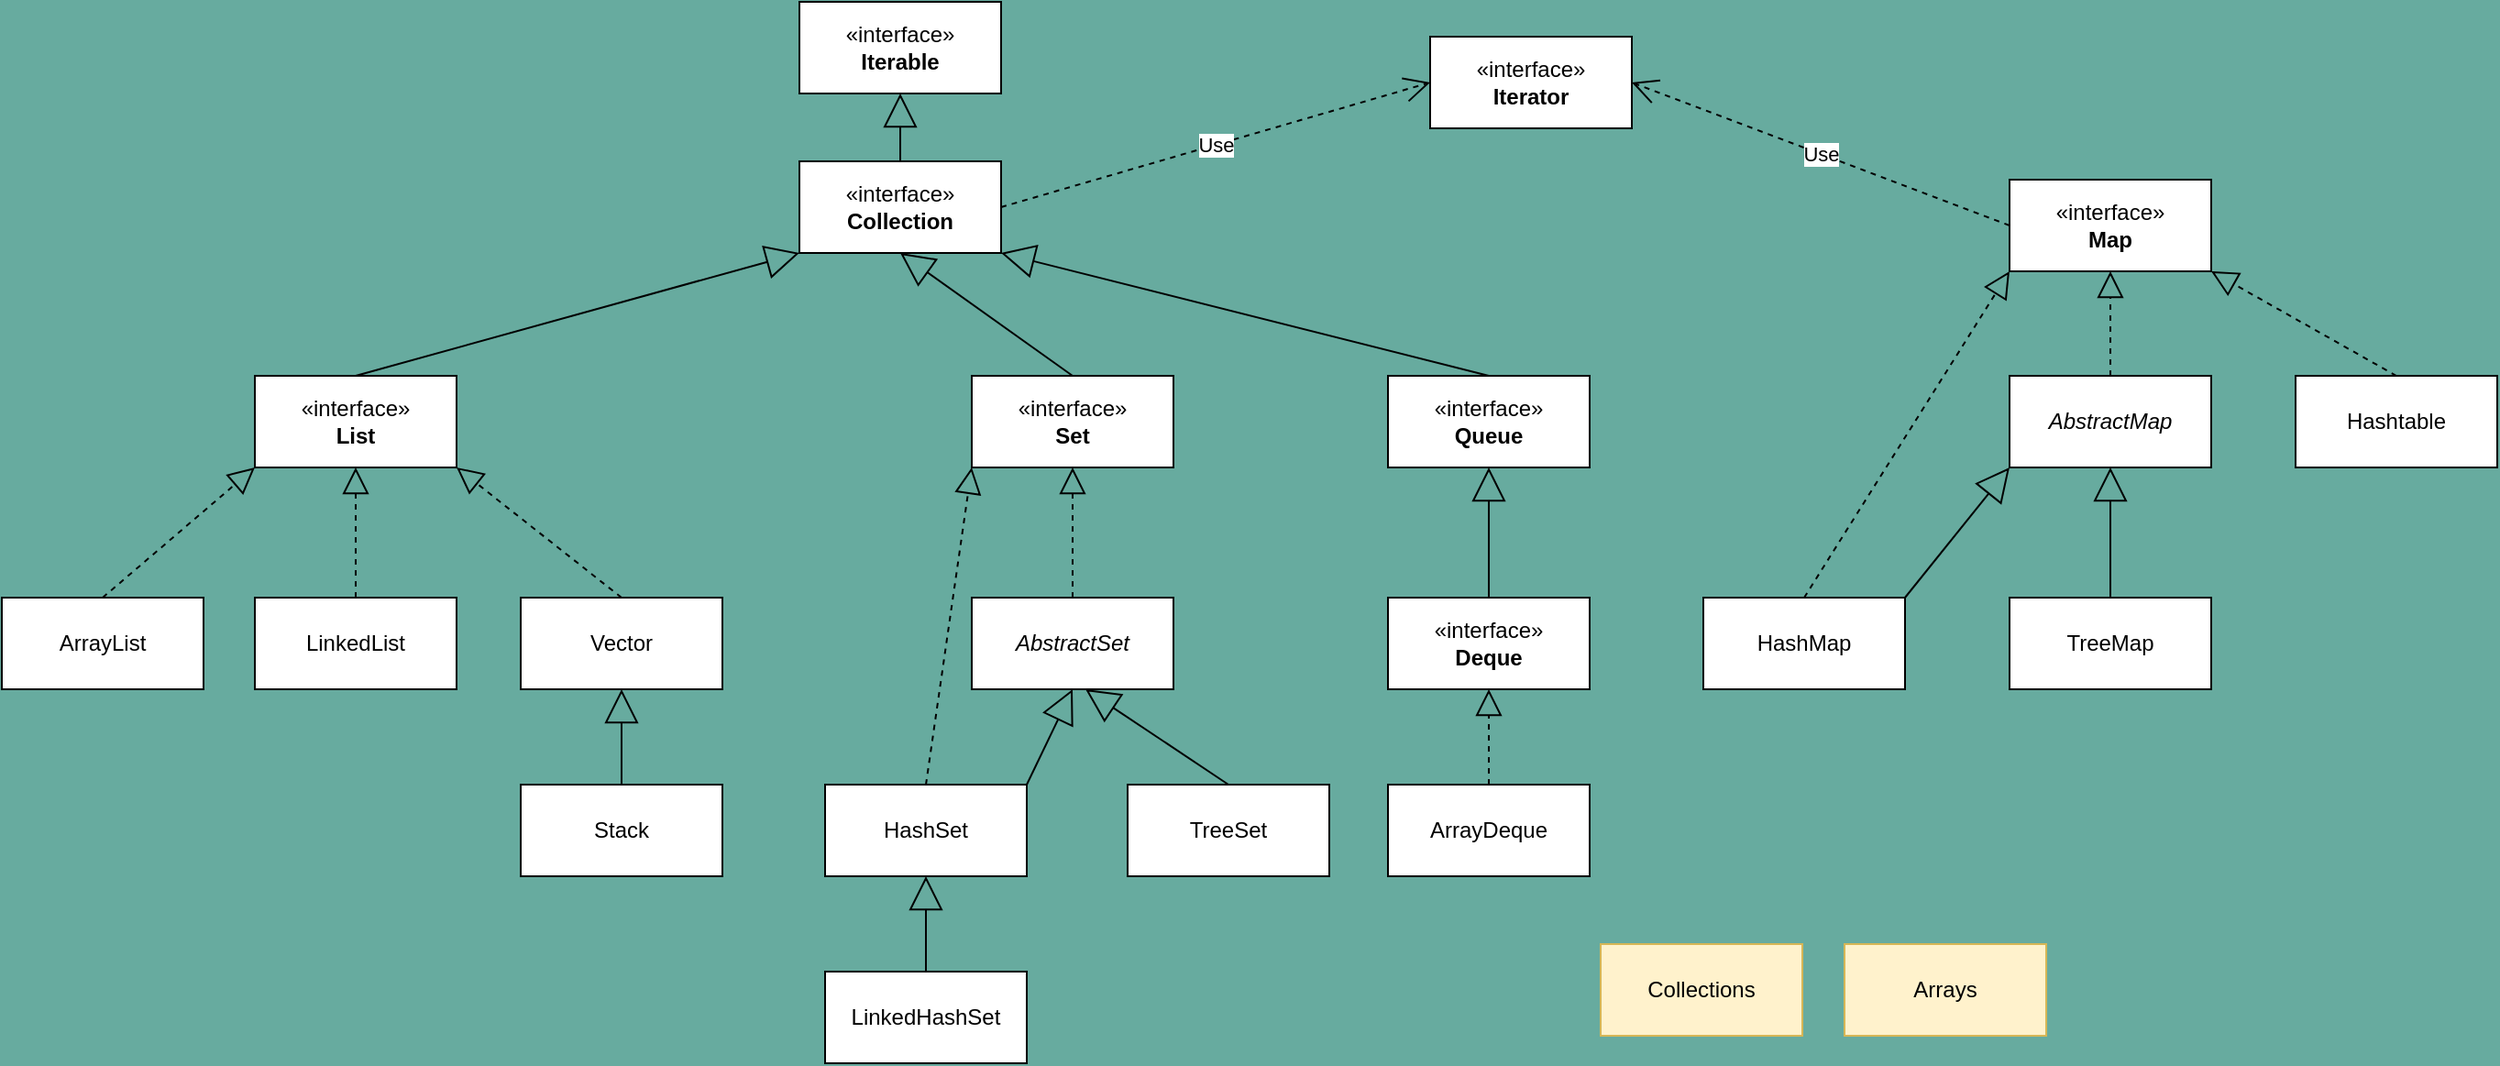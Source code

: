 <mxfile version="22.0.8" type="github">
  <diagram name="第 1 页" id="_yoRdVO-M5kAb3ZGSdLg">
    <mxGraphModel dx="1050" dy="542" grid="0" gridSize="10" guides="1" tooltips="1" connect="1" arrows="1" fold="1" page="1" pageScale="1" pageWidth="827" pageHeight="1169" background="#67AB9F" math="0" shadow="0">
      <root>
        <mxCell id="0" />
        <mxCell id="1" parent="0" />
        <mxCell id="j6J67cVJdbYCxP4RGrpl-1" value="«interface»&lt;br&gt;&lt;b&gt;Iterable&lt;/b&gt;" style="html=1;whiteSpace=wrap;" parent="1" vertex="1">
          <mxGeometry x="447" y="49" width="110" height="50" as="geometry" />
        </mxCell>
        <mxCell id="j6J67cVJdbYCxP4RGrpl-2" value="«interface»&lt;br&gt;&lt;b&gt;Collection&lt;/b&gt;" style="html=1;whiteSpace=wrap;" parent="1" vertex="1">
          <mxGeometry x="447" y="136" width="110" height="50" as="geometry" />
        </mxCell>
        <mxCell id="j6J67cVJdbYCxP4RGrpl-3" value="«interface»&lt;br&gt;&lt;b&gt;Iterator&lt;/b&gt;" style="html=1;whiteSpace=wrap;" parent="1" vertex="1">
          <mxGeometry x="791" y="68" width="110" height="50" as="geometry" />
        </mxCell>
        <mxCell id="j6J67cVJdbYCxP4RGrpl-4" value="«interface»&lt;br&gt;&lt;b&gt;List&lt;/b&gt;" style="html=1;whiteSpace=wrap;" parent="1" vertex="1">
          <mxGeometry x="150" y="253" width="110" height="50" as="geometry" />
        </mxCell>
        <mxCell id="j6J67cVJdbYCxP4RGrpl-5" value="«interface»&lt;br&gt;&lt;b&gt;Set&lt;/b&gt;" style="html=1;whiteSpace=wrap;" parent="1" vertex="1">
          <mxGeometry x="541" y="253" width="110" height="50" as="geometry" />
        </mxCell>
        <mxCell id="j6J67cVJdbYCxP4RGrpl-6" value="ArrayList" style="html=1;whiteSpace=wrap;" parent="1" vertex="1">
          <mxGeometry x="12" y="374" width="110" height="50" as="geometry" />
        </mxCell>
        <mxCell id="j6J67cVJdbYCxP4RGrpl-7" value="LinkedList" style="html=1;whiteSpace=wrap;" parent="1" vertex="1">
          <mxGeometry x="150" y="374" width="110" height="50" as="geometry" />
        </mxCell>
        <mxCell id="j6J67cVJdbYCxP4RGrpl-9" value="" style="endArrow=block;dashed=1;endFill=0;endSize=12;html=1;rounded=0;exitX=0.5;exitY=0;exitDx=0;exitDy=0;entryX=0;entryY=1;entryDx=0;entryDy=0;" parent="1" source="j6J67cVJdbYCxP4RGrpl-6" target="j6J67cVJdbYCxP4RGrpl-4" edge="1">
          <mxGeometry width="160" relative="1" as="geometry">
            <mxPoint x="438" y="289" as="sourcePoint" />
            <mxPoint x="598" y="289" as="targetPoint" />
          </mxGeometry>
        </mxCell>
        <mxCell id="j6J67cVJdbYCxP4RGrpl-10" value="" style="endArrow=block;dashed=1;endFill=0;endSize=12;html=1;rounded=0;exitX=0.5;exitY=0;exitDx=0;exitDy=0;entryX=0.5;entryY=1;entryDx=0;entryDy=0;" parent="1" source="j6J67cVJdbYCxP4RGrpl-7" target="j6J67cVJdbYCxP4RGrpl-4" edge="1">
          <mxGeometry width="160" relative="1" as="geometry">
            <mxPoint x="101" y="384" as="sourcePoint" />
            <mxPoint x="206" y="304" as="targetPoint" />
          </mxGeometry>
        </mxCell>
        <mxCell id="j6J67cVJdbYCxP4RGrpl-11" value="" style="endArrow=block;endSize=16;endFill=0;html=1;rounded=0;exitX=0.5;exitY=0;exitDx=0;exitDy=0;entryX=0;entryY=1;entryDx=0;entryDy=0;" parent="1" source="j6J67cVJdbYCxP4RGrpl-4" target="j6J67cVJdbYCxP4RGrpl-2" edge="1">
          <mxGeometry width="160" relative="1" as="geometry">
            <mxPoint x="438" y="289" as="sourcePoint" />
            <mxPoint x="598" y="289" as="targetPoint" />
          </mxGeometry>
        </mxCell>
        <mxCell id="j6J67cVJdbYCxP4RGrpl-12" value="" style="endArrow=block;endSize=16;endFill=0;html=1;rounded=0;exitX=0.5;exitY=0;exitDx=0;exitDy=0;entryX=0.5;entryY=1;entryDx=0;entryDy=0;" parent="1" source="j6J67cVJdbYCxP4RGrpl-2" target="j6J67cVJdbYCxP4RGrpl-1" edge="1">
          <mxGeometry width="160" relative="1" as="geometry">
            <mxPoint x="249" y="263" as="sourcePoint" />
            <mxPoint x="387" y="210" as="targetPoint" />
          </mxGeometry>
        </mxCell>
        <mxCell id="j6J67cVJdbYCxP4RGrpl-13" value="" style="endArrow=block;endSize=16;endFill=0;html=1;rounded=0;exitX=0.5;exitY=0;exitDx=0;exitDy=0;entryX=0.5;entryY=1;entryDx=0;entryDy=0;" parent="1" source="j6J67cVJdbYCxP4RGrpl-5" target="j6J67cVJdbYCxP4RGrpl-2" edge="1">
          <mxGeometry width="160" relative="1" as="geometry">
            <mxPoint x="249" y="263" as="sourcePoint" />
            <mxPoint x="387" y="210" as="targetPoint" />
          </mxGeometry>
        </mxCell>
        <mxCell id="j6J67cVJdbYCxP4RGrpl-14" value="Use" style="endArrow=open;endSize=12;dashed=1;html=1;rounded=0;exitX=1;exitY=0.5;exitDx=0;exitDy=0;entryX=0;entryY=0.5;entryDx=0;entryDy=0;" parent="1" source="j6J67cVJdbYCxP4RGrpl-2" target="j6J67cVJdbYCxP4RGrpl-3" edge="1">
          <mxGeometry width="160" relative="1" as="geometry">
            <mxPoint x="438" y="289" as="sourcePoint" />
            <mxPoint x="598" y="289" as="targetPoint" />
          </mxGeometry>
        </mxCell>
        <mxCell id="j6J67cVJdbYCxP4RGrpl-15" value="Vector" style="html=1;whiteSpace=wrap;" parent="1" vertex="1">
          <mxGeometry x="295" y="374" width="110" height="50" as="geometry" />
        </mxCell>
        <mxCell id="j6J67cVJdbYCxP4RGrpl-16" value="" style="endArrow=block;dashed=1;endFill=0;endSize=12;html=1;rounded=0;exitX=0.5;exitY=0;exitDx=0;exitDy=0;entryX=1;entryY=1;entryDx=0;entryDy=0;" parent="1" source="j6J67cVJdbYCxP4RGrpl-15" target="j6J67cVJdbYCxP4RGrpl-4" edge="1">
          <mxGeometry width="160" relative="1" as="geometry">
            <mxPoint x="215" y="384" as="sourcePoint" />
            <mxPoint x="215" y="313" as="targetPoint" />
          </mxGeometry>
        </mxCell>
        <mxCell id="j6J67cVJdbYCxP4RGrpl-17" value="Stack" style="html=1;whiteSpace=wrap;" parent="1" vertex="1">
          <mxGeometry x="295" y="476" width="110" height="50" as="geometry" />
        </mxCell>
        <mxCell id="j6J67cVJdbYCxP4RGrpl-19" value="" style="endArrow=block;endSize=16;endFill=0;html=1;rounded=0;entryX=0.5;entryY=1;entryDx=0;entryDy=0;exitX=0.5;exitY=0;exitDx=0;exitDy=0;" parent="1" source="j6J67cVJdbYCxP4RGrpl-17" target="j6J67cVJdbYCxP4RGrpl-15" edge="1">
          <mxGeometry width="160" relative="1" as="geometry">
            <mxPoint x="347" y="463" as="sourcePoint" />
            <mxPoint x="517" y="206" as="targetPoint" />
          </mxGeometry>
        </mxCell>
        <mxCell id="j6J67cVJdbYCxP4RGrpl-21" value="HashSet" style="html=1;whiteSpace=wrap;" parent="1" vertex="1">
          <mxGeometry x="461" y="476" width="110" height="50" as="geometry" />
        </mxCell>
        <mxCell id="j6J67cVJdbYCxP4RGrpl-22" value="TreeSet" style="html=1;whiteSpace=wrap;" parent="1" vertex="1">
          <mxGeometry x="626" y="476" width="110" height="50" as="geometry" />
        </mxCell>
        <mxCell id="j6J67cVJdbYCxP4RGrpl-23" value="" style="endArrow=block;dashed=1;endFill=0;endSize=12;html=1;rounded=0;exitX=0.5;exitY=0;exitDx=0;exitDy=0;entryX=0;entryY=1;entryDx=0;entryDy=0;" parent="1" source="j6J67cVJdbYCxP4RGrpl-21" target="j6J67cVJdbYCxP4RGrpl-5" edge="1">
          <mxGeometry width="160" relative="1" as="geometry">
            <mxPoint x="360" y="384" as="sourcePoint" />
            <mxPoint x="270" y="313" as="targetPoint" />
          </mxGeometry>
        </mxCell>
        <mxCell id="j6J67cVJdbYCxP4RGrpl-25" value="LinkedHashSet" style="html=1;whiteSpace=wrap;" parent="1" vertex="1">
          <mxGeometry x="461" y="578" width="110" height="50" as="geometry" />
        </mxCell>
        <mxCell id="j6J67cVJdbYCxP4RGrpl-26" value="" style="endArrow=block;endSize=16;endFill=0;html=1;rounded=0;entryX=0.5;entryY=1;entryDx=0;entryDy=0;exitX=0.5;exitY=0;exitDx=0;exitDy=0;" parent="1" source="j6J67cVJdbYCxP4RGrpl-25" target="j6J67cVJdbYCxP4RGrpl-21" edge="1">
          <mxGeometry width="160" relative="1" as="geometry">
            <mxPoint x="360" y="479" as="sourcePoint" />
            <mxPoint x="360" y="434" as="targetPoint" />
          </mxGeometry>
        </mxCell>
        <mxCell id="j6J67cVJdbYCxP4RGrpl-27" value="«interface»&lt;br&gt;&lt;b&gt;Queue&lt;/b&gt;" style="html=1;whiteSpace=wrap;" parent="1" vertex="1">
          <mxGeometry x="768" y="253" width="110" height="50" as="geometry" />
        </mxCell>
        <mxCell id="j6J67cVJdbYCxP4RGrpl-28" value="" style="endArrow=block;endSize=16;endFill=0;html=1;rounded=0;exitX=0.5;exitY=0;exitDx=0;exitDy=0;entryX=1;entryY=1;entryDx=0;entryDy=0;" parent="1" source="j6J67cVJdbYCxP4RGrpl-27" target="j6J67cVJdbYCxP4RGrpl-2" edge="1">
          <mxGeometry width="160" relative="1" as="geometry">
            <mxPoint x="591" y="263" as="sourcePoint" />
            <mxPoint x="591" y="206" as="targetPoint" />
          </mxGeometry>
        </mxCell>
        <mxCell id="j6J67cVJdbYCxP4RGrpl-30" value="«interface»&lt;br&gt;&lt;b&gt;Deque&lt;/b&gt;" style="html=1;whiteSpace=wrap;" parent="1" vertex="1">
          <mxGeometry x="768" y="374" width="110" height="50" as="geometry" />
        </mxCell>
        <mxCell id="j6J67cVJdbYCxP4RGrpl-31" value="" style="endArrow=block;endSize=16;endFill=0;html=1;rounded=0;exitX=0.5;exitY=0;exitDx=0;exitDy=0;entryX=0.5;entryY=1;entryDx=0;entryDy=0;" parent="1" source="j6J67cVJdbYCxP4RGrpl-30" target="j6J67cVJdbYCxP4RGrpl-27" edge="1">
          <mxGeometry width="160" relative="1" as="geometry">
            <mxPoint x="817" y="263" as="sourcePoint" />
            <mxPoint x="646" y="206" as="targetPoint" />
          </mxGeometry>
        </mxCell>
        <mxCell id="j6J67cVJdbYCxP4RGrpl-32" value="&lt;i&gt;AbstractSet&lt;/i&gt;" style="html=1;whiteSpace=wrap;" parent="1" vertex="1">
          <mxGeometry x="541" y="374" width="110" height="50" as="geometry" />
        </mxCell>
        <mxCell id="j6J67cVJdbYCxP4RGrpl-34" value="" style="endArrow=block;endSize=16;endFill=0;html=1;rounded=0;entryX=0.5;entryY=1;entryDx=0;entryDy=0;exitX=1;exitY=0;exitDx=0;exitDy=0;" parent="1" source="j6J67cVJdbYCxP4RGrpl-21" target="j6J67cVJdbYCxP4RGrpl-32" edge="1">
          <mxGeometry width="160" relative="1" as="geometry">
            <mxPoint x="518" y="591" as="sourcePoint" />
            <mxPoint x="518" y="536" as="targetPoint" />
          </mxGeometry>
        </mxCell>
        <mxCell id="j6J67cVJdbYCxP4RGrpl-36" value="" style="endArrow=block;endSize=16;endFill=0;html=1;rounded=0;entryX=0.564;entryY=1;entryDx=0;entryDy=0;exitX=0.5;exitY=0;exitDx=0;exitDy=0;entryPerimeter=0;" parent="1" source="j6J67cVJdbYCxP4RGrpl-22" target="j6J67cVJdbYCxP4RGrpl-32" edge="1">
          <mxGeometry width="160" relative="1" as="geometry">
            <mxPoint x="573" y="486" as="sourcePoint" />
            <mxPoint x="591" y="434" as="targetPoint" />
          </mxGeometry>
        </mxCell>
        <mxCell id="j6J67cVJdbYCxP4RGrpl-37" value="" style="endArrow=block;dashed=1;endFill=0;endSize=12;html=1;rounded=0;exitX=0.5;exitY=0;exitDx=0;exitDy=0;entryX=0.5;entryY=1;entryDx=0;entryDy=0;" parent="1" source="j6J67cVJdbYCxP4RGrpl-32" target="j6J67cVJdbYCxP4RGrpl-5" edge="1">
          <mxGeometry width="160" relative="1" as="geometry">
            <mxPoint x="533" y="486" as="sourcePoint" />
            <mxPoint x="551" y="313" as="targetPoint" />
          </mxGeometry>
        </mxCell>
        <mxCell id="j6J67cVJdbYCxP4RGrpl-38" value="«interface»&lt;br&gt;&lt;b&gt;Map&lt;/b&gt;" style="html=1;whiteSpace=wrap;" parent="1" vertex="1">
          <mxGeometry x="1107" y="146" width="110" height="50" as="geometry" />
        </mxCell>
        <mxCell id="j6J67cVJdbYCxP4RGrpl-39" value="HashMap" style="html=1;whiteSpace=wrap;" parent="1" vertex="1">
          <mxGeometry x="940" y="374" width="110" height="50" as="geometry" />
        </mxCell>
        <mxCell id="j6J67cVJdbYCxP4RGrpl-40" value="" style="endArrow=block;dashed=1;endFill=0;endSize=12;html=1;rounded=0;exitX=0.5;exitY=0;exitDx=0;exitDy=0;entryX=0;entryY=1;entryDx=0;entryDy=0;" parent="1" source="j6J67cVJdbYCxP4RGrpl-39" target="j6J67cVJdbYCxP4RGrpl-38" edge="1">
          <mxGeometry width="160" relative="1" as="geometry">
            <mxPoint x="591" y="384" as="sourcePoint" />
            <mxPoint x="591" y="313" as="targetPoint" />
          </mxGeometry>
        </mxCell>
        <mxCell id="j6J67cVJdbYCxP4RGrpl-41" value="&lt;i&gt;AbstractMap&lt;/i&gt;" style="html=1;whiteSpace=wrap;" parent="1" vertex="1">
          <mxGeometry x="1107" y="253" width="110" height="50" as="geometry" />
        </mxCell>
        <mxCell id="j6J67cVJdbYCxP4RGrpl-42" value="TreeMap" style="html=1;whiteSpace=wrap;" parent="1" vertex="1">
          <mxGeometry x="1107" y="374" width="110" height="50" as="geometry" />
        </mxCell>
        <mxCell id="j6J67cVJdbYCxP4RGrpl-43" value="" style="endArrow=block;endSize=16;endFill=0;html=1;rounded=0;exitX=1;exitY=0;exitDx=0;exitDy=0;entryX=0;entryY=1;entryDx=0;entryDy=0;" parent="1" source="j6J67cVJdbYCxP4RGrpl-39" target="j6J67cVJdbYCxP4RGrpl-41" edge="1">
          <mxGeometry width="160" relative="1" as="geometry">
            <mxPoint x="817" y="384" as="sourcePoint" />
            <mxPoint x="1111" y="311" as="targetPoint" />
          </mxGeometry>
        </mxCell>
        <mxCell id="j6J67cVJdbYCxP4RGrpl-44" value="" style="endArrow=block;endSize=16;endFill=0;html=1;rounded=0;exitX=0.5;exitY=0;exitDx=0;exitDy=0;entryX=0.5;entryY=1;entryDx=0;entryDy=0;" parent="1" source="j6J67cVJdbYCxP4RGrpl-42" target="j6J67cVJdbYCxP4RGrpl-41" edge="1">
          <mxGeometry width="160" relative="1" as="geometry">
            <mxPoint x="1103" y="384" as="sourcePoint" />
            <mxPoint x="1164" y="308" as="targetPoint" />
          </mxGeometry>
        </mxCell>
        <mxCell id="j6J67cVJdbYCxP4RGrpl-45" value="" style="endArrow=block;dashed=1;endFill=0;endSize=12;html=1;rounded=0;exitX=0.5;exitY=0;exitDx=0;exitDy=0;entryX=0.5;entryY=1;entryDx=0;entryDy=0;" parent="1" source="j6J67cVJdbYCxP4RGrpl-41" target="j6J67cVJdbYCxP4RGrpl-38" edge="1">
          <mxGeometry width="160" relative="1" as="geometry">
            <mxPoint x="1048" y="384" as="sourcePoint" />
            <mxPoint x="1117" y="206" as="targetPoint" />
          </mxGeometry>
        </mxCell>
        <mxCell id="j6J67cVJdbYCxP4RGrpl-46" value="Hashtable" style="html=1;whiteSpace=wrap;" parent="1" vertex="1">
          <mxGeometry x="1263" y="253" width="110" height="50" as="geometry" />
        </mxCell>
        <mxCell id="j6J67cVJdbYCxP4RGrpl-47" value="" style="endArrow=block;dashed=1;endFill=0;endSize=12;html=1;rounded=0;exitX=0.5;exitY=0;exitDx=0;exitDy=0;entryX=1;entryY=1;entryDx=0;entryDy=0;" parent="1" source="j6J67cVJdbYCxP4RGrpl-46" target="j6J67cVJdbYCxP4RGrpl-38" edge="1">
          <mxGeometry width="160" relative="1" as="geometry">
            <mxPoint x="1172" y="263" as="sourcePoint" />
            <mxPoint x="1172" y="206" as="targetPoint" />
          </mxGeometry>
        </mxCell>
        <mxCell id="j6J67cVJdbYCxP4RGrpl-48" value="Use" style="endArrow=open;endSize=12;dashed=1;html=1;rounded=0;exitX=0;exitY=0.5;exitDx=0;exitDy=0;entryX=1;entryY=0.5;entryDx=0;entryDy=0;" parent="1" source="j6J67cVJdbYCxP4RGrpl-38" target="j6J67cVJdbYCxP4RGrpl-3" edge="1">
          <mxGeometry width="160" relative="1" as="geometry">
            <mxPoint x="646" y="181" as="sourcePoint" />
            <mxPoint x="819" y="103" as="targetPoint" />
          </mxGeometry>
        </mxCell>
        <mxCell id="j6J67cVJdbYCxP4RGrpl-50" value="Collections" style="html=1;whiteSpace=wrap;fillColor=#fff2cc;strokeColor=#d6b656;" parent="1" vertex="1">
          <mxGeometry x="884" y="563" width="110" height="50" as="geometry" />
        </mxCell>
        <mxCell id="j6J67cVJdbYCxP4RGrpl-51" value="Arrays" style="html=1;whiteSpace=wrap;fillColor=#fff2cc;strokeColor=#d6b656;" parent="1" vertex="1">
          <mxGeometry x="1017" y="563" width="110" height="50" as="geometry" />
        </mxCell>
        <mxCell id="yvIEjLLD4GE3qTpm_Jyn-1" value="ArrayDeque" style="html=1;whiteSpace=wrap;" vertex="1" parent="1">
          <mxGeometry x="768" y="476" width="110" height="50" as="geometry" />
        </mxCell>
        <mxCell id="yvIEjLLD4GE3qTpm_Jyn-3" value="" style="endArrow=block;dashed=1;endFill=0;endSize=12;html=1;rounded=0;exitX=0.5;exitY=0;exitDx=0;exitDy=0;entryX=0.5;entryY=1;entryDx=0;entryDy=0;" edge="1" parent="1" source="yvIEjLLD4GE3qTpm_Jyn-1" target="j6J67cVJdbYCxP4RGrpl-30">
          <mxGeometry width="160" relative="1" as="geometry">
            <mxPoint x="526" y="486" as="sourcePoint" />
            <mxPoint x="551" y="313" as="targetPoint" />
          </mxGeometry>
        </mxCell>
      </root>
    </mxGraphModel>
  </diagram>
</mxfile>
